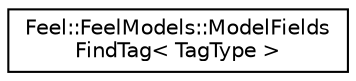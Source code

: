 digraph "Graphical Class Hierarchy"
{
 // LATEX_PDF_SIZE
  edge [fontname="Helvetica",fontsize="10",labelfontname="Helvetica",labelfontsize="10"];
  node [fontname="Helvetica",fontsize="10",shape=record];
  rankdir="LR";
  Node0 [label="Feel::FeelModels::ModelFields\lFindTag\< TagType \>",height=0.2,width=0.4,color="black", fillcolor="white", style="filled",URL="$structFeel_1_1FeelModels_1_1ModelFieldsFindTag.html",tooltip=" "];
}
